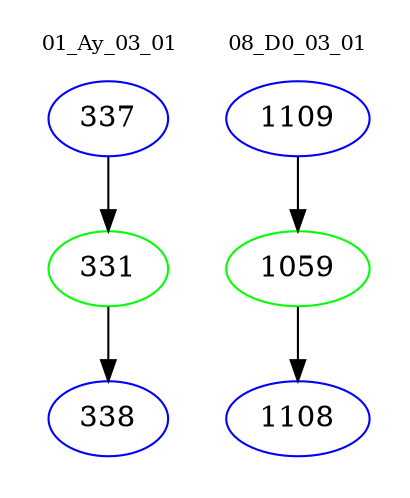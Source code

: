 digraph{
subgraph cluster_0 {
color = white
label = "01_Ay_03_01";
fontsize=10;
T0_337 [label="337", color="blue"]
T0_337 -> T0_331 [color="black"]
T0_331 [label="331", color="green"]
T0_331 -> T0_338 [color="black"]
T0_338 [label="338", color="blue"]
}
subgraph cluster_1 {
color = white
label = "08_D0_03_01";
fontsize=10;
T1_1109 [label="1109", color="blue"]
T1_1109 -> T1_1059 [color="black"]
T1_1059 [label="1059", color="green"]
T1_1059 -> T1_1108 [color="black"]
T1_1108 [label="1108", color="blue"]
}
}
